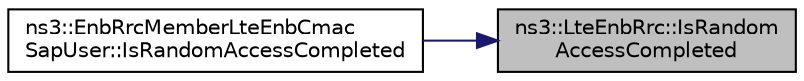 digraph "ns3::LteEnbRrc::IsRandomAccessCompleted"
{
 // LATEX_PDF_SIZE
  edge [fontname="Helvetica",fontsize="10",labelfontname="Helvetica",labelfontsize="10"];
  node [fontname="Helvetica",fontsize="10",shape=record];
  rankdir="RL";
  Node1 [label="ns3::LteEnbRrc::IsRandom\lAccessCompleted",height=0.2,width=0.4,color="black", fillcolor="grey75", style="filled", fontcolor="black",tooltip="Is random access completed function."];
  Node1 -> Node2 [dir="back",color="midnightblue",fontsize="10",style="solid",fontname="Helvetica"];
  Node2 [label="ns3::EnbRrcMemberLteEnbCmac\lSapUser::IsRandomAccessCompleted",height=0.2,width=0.4,color="black", fillcolor="white", style="filled",URL="$classns3_1_1_enb_rrc_member_lte_enb_cmac_sap_user.html#ace83f088fbdcdb1bf6d347d4ea6d8507",tooltip="Is random access completed function."];
}
